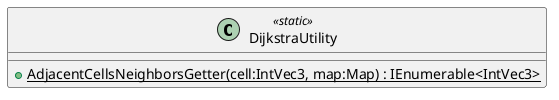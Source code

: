 @startuml
class DijkstraUtility <<static>> {
    + {static} AdjacentCellsNeighborsGetter(cell:IntVec3, map:Map) : IEnumerable<IntVec3>
}
@enduml
